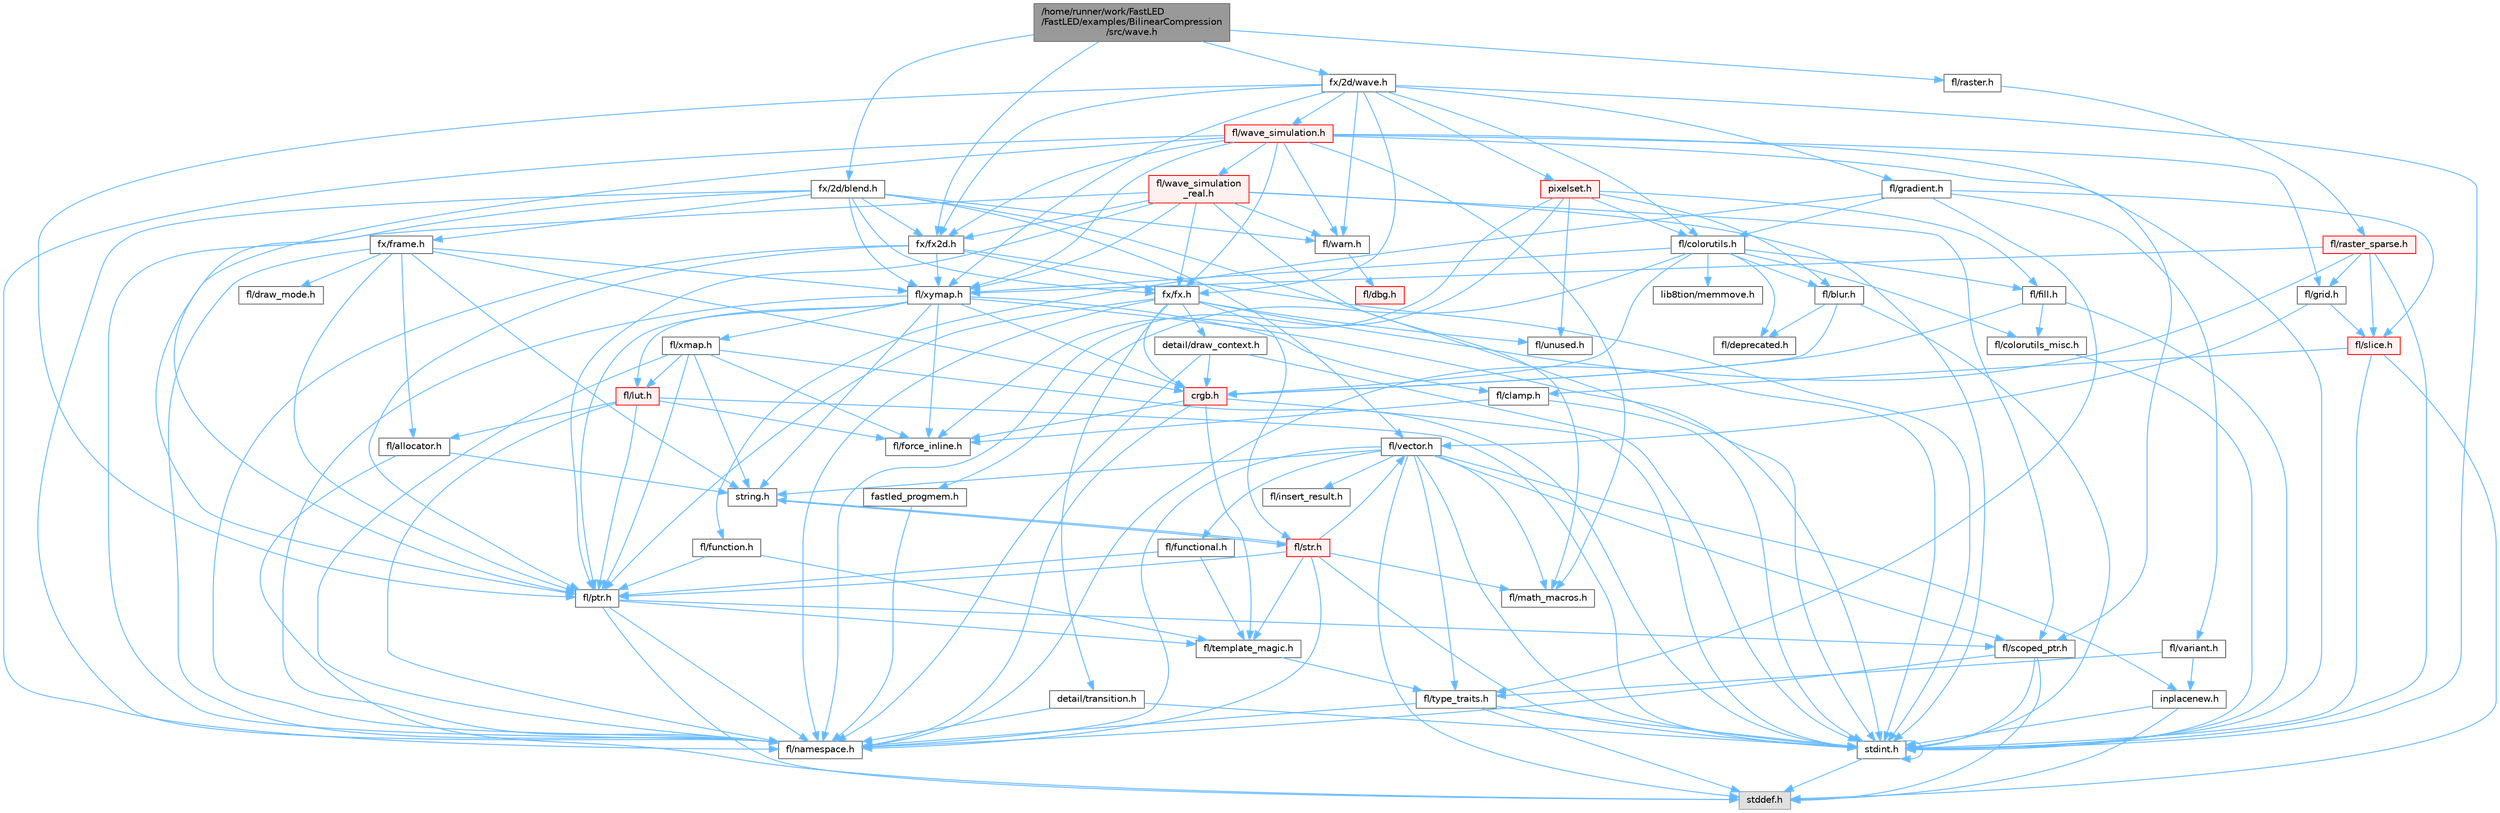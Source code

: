digraph "/home/runner/work/FastLED/FastLED/examples/BilinearCompression/src/wave.h"
{
 // INTERACTIVE_SVG=YES
 // LATEX_PDF_SIZE
  bgcolor="transparent";
  edge [fontname=Helvetica,fontsize=10,labelfontname=Helvetica,labelfontsize=10];
  node [fontname=Helvetica,fontsize=10,shape=box,height=0.2,width=0.4];
  Node1 [id="Node000001",label="/home/runner/work/FastLED\l/FastLED/examples/BilinearCompression\l/src/wave.h",height=0.2,width=0.4,color="gray40", fillcolor="grey60", style="filled", fontcolor="black",tooltip=" "];
  Node1 -> Node2 [id="edge1_Node000001_Node000002",color="steelblue1",style="solid",tooltip=" "];
  Node2 [id="Node000002",label="fx/2d/blend.h",height=0.2,width=0.4,color="grey40", fillcolor="white", style="filled",URL="$d8/d4e/blend_8h.html",tooltip=" "];
  Node2 -> Node3 [id="edge2_Node000002_Node000003",color="steelblue1",style="solid",tooltip=" "];
  Node3 [id="Node000003",label="stdint.h",height=0.2,width=0.4,color="grey40", fillcolor="white", style="filled",URL="$df/dd8/stdint_8h.html",tooltip=" "];
  Node3 -> Node4 [id="edge3_Node000003_Node000004",color="steelblue1",style="solid",tooltip=" "];
  Node4 [id="Node000004",label="stddef.h",height=0.2,width=0.4,color="grey60", fillcolor="#E0E0E0", style="filled",tooltip=" "];
  Node3 -> Node3 [id="edge4_Node000003_Node000003",color="steelblue1",style="solid",tooltip=" "];
  Node2 -> Node5 [id="edge5_Node000002_Node000005",color="steelblue1",style="solid",tooltip=" "];
  Node5 [id="Node000005",label="fl/namespace.h",height=0.2,width=0.4,color="grey40", fillcolor="white", style="filled",URL="$df/d2a/namespace_8h.html",tooltip="Implements the FastLED namespace macros."];
  Node2 -> Node6 [id="edge6_Node000002_Node000006",color="steelblue1",style="solid",tooltip=" "];
  Node6 [id="Node000006",label="fl/ptr.h",height=0.2,width=0.4,color="grey40", fillcolor="white", style="filled",URL="$dd/d98/ptr_8h.html",tooltip=" "];
  Node6 -> Node4 [id="edge7_Node000006_Node000004",color="steelblue1",style="solid",tooltip=" "];
  Node6 -> Node5 [id="edge8_Node000006_Node000005",color="steelblue1",style="solid",tooltip=" "];
  Node6 -> Node7 [id="edge9_Node000006_Node000007",color="steelblue1",style="solid",tooltip=" "];
  Node7 [id="Node000007",label="fl/scoped_ptr.h",height=0.2,width=0.4,color="grey40", fillcolor="white", style="filled",URL="$d0/d44/scoped__ptr_8h.html",tooltip=" "];
  Node7 -> Node4 [id="edge10_Node000007_Node000004",color="steelblue1",style="solid",tooltip=" "];
  Node7 -> Node3 [id="edge11_Node000007_Node000003",color="steelblue1",style="solid",tooltip=" "];
  Node7 -> Node5 [id="edge12_Node000007_Node000005",color="steelblue1",style="solid",tooltip=" "];
  Node6 -> Node8 [id="edge13_Node000006_Node000008",color="steelblue1",style="solid",tooltip=" "];
  Node8 [id="Node000008",label="fl/template_magic.h",height=0.2,width=0.4,color="grey40", fillcolor="white", style="filled",URL="$d8/d0c/template__magic_8h.html",tooltip=" "];
  Node8 -> Node9 [id="edge14_Node000008_Node000009",color="steelblue1",style="solid",tooltip=" "];
  Node9 [id="Node000009",label="fl/type_traits.h",height=0.2,width=0.4,color="grey40", fillcolor="white", style="filled",URL="$df/d63/type__traits_8h.html",tooltip=" "];
  Node9 -> Node4 [id="edge15_Node000009_Node000004",color="steelblue1",style="solid",tooltip=" "];
  Node9 -> Node3 [id="edge16_Node000009_Node000003",color="steelblue1",style="solid",tooltip=" "];
  Node9 -> Node5 [id="edge17_Node000009_Node000005",color="steelblue1",style="solid",tooltip=" "];
  Node2 -> Node10 [id="edge18_Node000002_Node000010",color="steelblue1",style="solid",tooltip=" "];
  Node10 [id="Node000010",label="fl/vector.h",height=0.2,width=0.4,color="grey40", fillcolor="white", style="filled",URL="$d6/d68/vector_8h.html",tooltip=" "];
  Node10 -> Node4 [id="edge19_Node000010_Node000004",color="steelblue1",style="solid",tooltip=" "];
  Node10 -> Node3 [id="edge20_Node000010_Node000003",color="steelblue1",style="solid",tooltip=" "];
  Node10 -> Node11 [id="edge21_Node000010_Node000011",color="steelblue1",style="solid",tooltip=" "];
  Node11 [id="Node000011",label="string.h",height=0.2,width=0.4,color="grey40", fillcolor="white", style="filled",URL="$da/d66/string_8h.html",tooltip=" "];
  Node11 -> Node12 [id="edge22_Node000011_Node000012",color="steelblue1",style="solid",tooltip=" "];
  Node12 [id="Node000012",label="fl/str.h",height=0.2,width=0.4,color="red", fillcolor="#FFF0F0", style="filled",URL="$d1/d93/str_8h.html",tooltip=" "];
  Node12 -> Node3 [id="edge23_Node000012_Node000003",color="steelblue1",style="solid",tooltip=" "];
  Node12 -> Node11 [id="edge24_Node000012_Node000011",color="steelblue1",style="solid",tooltip=" "];
  Node12 -> Node18 [id="edge25_Node000012_Node000018",color="steelblue1",style="solid",tooltip=" "];
  Node18 [id="Node000018",label="fl/math_macros.h",height=0.2,width=0.4,color="grey40", fillcolor="white", style="filled",URL="$d8/db8/math__macros_8h.html",tooltip=" "];
  Node12 -> Node5 [id="edge26_Node000012_Node000005",color="steelblue1",style="solid",tooltip=" "];
  Node12 -> Node6 [id="edge27_Node000012_Node000006",color="steelblue1",style="solid",tooltip=" "];
  Node12 -> Node8 [id="edge28_Node000012_Node000008",color="steelblue1",style="solid",tooltip=" "];
  Node12 -> Node10 [id="edge29_Node000012_Node000010",color="steelblue1",style="solid",tooltip=" "];
  Node10 -> Node19 [id="edge30_Node000010_Node000019",color="steelblue1",style="solid",tooltip=" "];
  Node19 [id="Node000019",label="fl/functional.h",height=0.2,width=0.4,color="grey40", fillcolor="white", style="filled",URL="$d8/dea/functional_8h.html",tooltip=" "];
  Node19 -> Node6 [id="edge31_Node000019_Node000006",color="steelblue1",style="solid",tooltip=" "];
  Node19 -> Node8 [id="edge32_Node000019_Node000008",color="steelblue1",style="solid",tooltip=" "];
  Node10 -> Node20 [id="edge33_Node000010_Node000020",color="steelblue1",style="solid",tooltip=" "];
  Node20 [id="Node000020",label="fl/insert_result.h",height=0.2,width=0.4,color="grey40", fillcolor="white", style="filled",URL="$d1/d22/insert__result_8h.html",tooltip=" "];
  Node10 -> Node18 [id="edge34_Node000010_Node000018",color="steelblue1",style="solid",tooltip=" "];
  Node10 -> Node5 [id="edge35_Node000010_Node000005",color="steelblue1",style="solid",tooltip=" "];
  Node10 -> Node7 [id="edge36_Node000010_Node000007",color="steelblue1",style="solid",tooltip=" "];
  Node10 -> Node9 [id="edge37_Node000010_Node000009",color="steelblue1",style="solid",tooltip=" "];
  Node10 -> Node21 [id="edge38_Node000010_Node000021",color="steelblue1",style="solid",tooltip=" "];
  Node21 [id="Node000021",label="inplacenew.h",height=0.2,width=0.4,color="grey40", fillcolor="white", style="filled",URL="$db/d36/inplacenew_8h.html",tooltip=" "];
  Node21 -> Node4 [id="edge39_Node000021_Node000004",color="steelblue1",style="solid",tooltip=" "];
  Node21 -> Node3 [id="edge40_Node000021_Node000003",color="steelblue1",style="solid",tooltip=" "];
  Node2 -> Node22 [id="edge41_Node000002_Node000022",color="steelblue1",style="solid",tooltip=" "];
  Node22 [id="Node000022",label="fl/warn.h",height=0.2,width=0.4,color="grey40", fillcolor="white", style="filled",URL="$de/d77/warn_8h.html",tooltip=" "];
  Node22 -> Node23 [id="edge42_Node000022_Node000023",color="steelblue1",style="solid",tooltip=" "];
  Node23 [id="Node000023",label="fl/dbg.h",height=0.2,width=0.4,color="red", fillcolor="#FFF0F0", style="filled",URL="$d6/d01/dbg_8h.html",tooltip=" "];
  Node2 -> Node29 [id="edge43_Node000002_Node000029",color="steelblue1",style="solid",tooltip=" "];
  Node29 [id="Node000029",label="fl/xymap.h",height=0.2,width=0.4,color="grey40", fillcolor="white", style="filled",URL="$da/d61/xymap_8h.html",tooltip=" "];
  Node29 -> Node3 [id="edge44_Node000029_Node000003",color="steelblue1",style="solid",tooltip=" "];
  Node29 -> Node11 [id="edge45_Node000029_Node000011",color="steelblue1",style="solid",tooltip=" "];
  Node29 -> Node25 [id="edge46_Node000029_Node000025",color="steelblue1",style="solid",tooltip=" "];
  Node25 [id="Node000025",label="crgb.h",height=0.2,width=0.4,color="red", fillcolor="#FFF0F0", style="filled",URL="$db/dd1/crgb_8h.html",tooltip="Defines the red, green, and blue (RGB) pixel struct."];
  Node25 -> Node3 [id="edge47_Node000025_Node000003",color="steelblue1",style="solid",tooltip=" "];
  Node25 -> Node5 [id="edge48_Node000025_Node000005",color="steelblue1",style="solid",tooltip=" "];
  Node25 -> Node16 [id="edge49_Node000025_Node000016",color="steelblue1",style="solid",tooltip=" "];
  Node16 [id="Node000016",label="fl/force_inline.h",height=0.2,width=0.4,color="grey40", fillcolor="white", style="filled",URL="$d4/d64/force__inline_8h.html",tooltip=" "];
  Node25 -> Node8 [id="edge50_Node000025_Node000008",color="steelblue1",style="solid",tooltip=" "];
  Node29 -> Node15 [id="edge51_Node000029_Node000015",color="steelblue1",style="solid",tooltip=" "];
  Node15 [id="Node000015",label="fl/clamp.h",height=0.2,width=0.4,color="grey40", fillcolor="white", style="filled",URL="$d6/dd3/clamp_8h.html",tooltip=" "];
  Node15 -> Node3 [id="edge52_Node000015_Node000003",color="steelblue1",style="solid",tooltip=" "];
  Node15 -> Node16 [id="edge53_Node000015_Node000016",color="steelblue1",style="solid",tooltip=" "];
  Node29 -> Node16 [id="edge54_Node000029_Node000016",color="steelblue1",style="solid",tooltip=" "];
  Node29 -> Node30 [id="edge55_Node000029_Node000030",color="steelblue1",style="solid",tooltip=" "];
  Node30 [id="Node000030",label="fl/lut.h",height=0.2,width=0.4,color="red", fillcolor="#FFF0F0", style="filled",URL="$db/d54/lut_8h.html",tooltip=" "];
  Node30 -> Node31 [id="edge56_Node000030_Node000031",color="steelblue1",style="solid",tooltip=" "];
  Node31 [id="Node000031",label="fl/allocator.h",height=0.2,width=0.4,color="grey40", fillcolor="white", style="filled",URL="$da/da9/allocator_8h.html",tooltip=" "];
  Node31 -> Node4 [id="edge57_Node000031_Node000004",color="steelblue1",style="solid",tooltip=" "];
  Node31 -> Node11 [id="edge58_Node000031_Node000011",color="steelblue1",style="solid",tooltip=" "];
  Node30 -> Node16 [id="edge59_Node000030_Node000016",color="steelblue1",style="solid",tooltip=" "];
  Node30 -> Node6 [id="edge60_Node000030_Node000006",color="steelblue1",style="solid",tooltip=" "];
  Node30 -> Node3 [id="edge61_Node000030_Node000003",color="steelblue1",style="solid",tooltip=" "];
  Node30 -> Node5 [id="edge62_Node000030_Node000005",color="steelblue1",style="solid",tooltip=" "];
  Node29 -> Node5 [id="edge63_Node000029_Node000005",color="steelblue1",style="solid",tooltip=" "];
  Node29 -> Node6 [id="edge64_Node000029_Node000006",color="steelblue1",style="solid",tooltip=" "];
  Node29 -> Node32 [id="edge65_Node000029_Node000032",color="steelblue1",style="solid",tooltip=" "];
  Node32 [id="Node000032",label="fl/xmap.h",height=0.2,width=0.4,color="grey40", fillcolor="white", style="filled",URL="$dd/dcc/xmap_8h.html",tooltip=" "];
  Node32 -> Node3 [id="edge66_Node000032_Node000003",color="steelblue1",style="solid",tooltip=" "];
  Node32 -> Node11 [id="edge67_Node000032_Node000011",color="steelblue1",style="solid",tooltip=" "];
  Node32 -> Node16 [id="edge68_Node000032_Node000016",color="steelblue1",style="solid",tooltip=" "];
  Node32 -> Node30 [id="edge69_Node000032_Node000030",color="steelblue1",style="solid",tooltip=" "];
  Node32 -> Node6 [id="edge70_Node000032_Node000006",color="steelblue1",style="solid",tooltip=" "];
  Node32 -> Node5 [id="edge71_Node000032_Node000005",color="steelblue1",style="solid",tooltip=" "];
  Node2 -> Node33 [id="edge72_Node000002_Node000033",color="steelblue1",style="solid",tooltip=" "];
  Node33 [id="Node000033",label="fx/frame.h",height=0.2,width=0.4,color="grey40", fillcolor="white", style="filled",URL="$df/d7d/frame_8h.html",tooltip=" "];
  Node33 -> Node11 [id="edge73_Node000033_Node000011",color="steelblue1",style="solid",tooltip=" "];
  Node33 -> Node25 [id="edge74_Node000033_Node000025",color="steelblue1",style="solid",tooltip=" "];
  Node33 -> Node5 [id="edge75_Node000033_Node000005",color="steelblue1",style="solid",tooltip=" "];
  Node33 -> Node6 [id="edge76_Node000033_Node000006",color="steelblue1",style="solid",tooltip=" "];
  Node33 -> Node29 [id="edge77_Node000033_Node000029",color="steelblue1",style="solid",tooltip=" "];
  Node33 -> Node31 [id="edge78_Node000033_Node000031",color="steelblue1",style="solid",tooltip=" "];
  Node33 -> Node34 [id="edge79_Node000033_Node000034",color="steelblue1",style="solid",tooltip=" "];
  Node34 [id="Node000034",label="fl/draw_mode.h",height=0.2,width=0.4,color="grey40", fillcolor="white", style="filled",URL="$d9/d35/draw__mode_8h.html",tooltip=" "];
  Node2 -> Node35 [id="edge80_Node000002_Node000035",color="steelblue1",style="solid",tooltip=" "];
  Node35 [id="Node000035",label="fx/fx.h",height=0.2,width=0.4,color="grey40", fillcolor="white", style="filled",URL="$d2/d0c/fx_8h.html",tooltip=" "];
  Node35 -> Node3 [id="edge81_Node000035_Node000003",color="steelblue1",style="solid",tooltip=" "];
  Node35 -> Node25 [id="edge82_Node000035_Node000025",color="steelblue1",style="solid",tooltip=" "];
  Node35 -> Node36 [id="edge83_Node000035_Node000036",color="steelblue1",style="solid",tooltip=" "];
  Node36 [id="Node000036",label="detail/draw_context.h",height=0.2,width=0.4,color="grey40", fillcolor="white", style="filled",URL="$db/ded/draw__context_8h.html",tooltip=" "];
  Node36 -> Node25 [id="edge84_Node000036_Node000025",color="steelblue1",style="solid",tooltip=" "];
  Node36 -> Node5 [id="edge85_Node000036_Node000005",color="steelblue1",style="solid",tooltip=" "];
  Node36 -> Node3 [id="edge86_Node000036_Node000003",color="steelblue1",style="solid",tooltip=" "];
  Node35 -> Node37 [id="edge87_Node000035_Node000037",color="steelblue1",style="solid",tooltip=" "];
  Node37 [id="Node000037",label="detail/transition.h",height=0.2,width=0.4,color="grey40", fillcolor="white", style="filled",URL="$d7/df7/transition_8h.html",tooltip=" "];
  Node37 -> Node5 [id="edge88_Node000037_Node000005",color="steelblue1",style="solid",tooltip=" "];
  Node37 -> Node3 [id="edge89_Node000037_Node000003",color="steelblue1",style="solid",tooltip=" "];
  Node35 -> Node5 [id="edge90_Node000035_Node000005",color="steelblue1",style="solid",tooltip=" "];
  Node35 -> Node6 [id="edge91_Node000035_Node000006",color="steelblue1",style="solid",tooltip=" "];
  Node35 -> Node12 [id="edge92_Node000035_Node000012",color="steelblue1",style="solid",tooltip=" "];
  Node35 -> Node38 [id="edge93_Node000035_Node000038",color="steelblue1",style="solid",tooltip=" "];
  Node38 [id="Node000038",label="fl/unused.h",height=0.2,width=0.4,color="grey40", fillcolor="white", style="filled",URL="$d8/d4b/unused_8h.html",tooltip=" "];
  Node2 -> Node39 [id="edge94_Node000002_Node000039",color="steelblue1",style="solid",tooltip=" "];
  Node39 [id="Node000039",label="fx/fx2d.h",height=0.2,width=0.4,color="grey40", fillcolor="white", style="filled",URL="$d9/d43/fx2d_8h.html",tooltip=" "];
  Node39 -> Node3 [id="edge95_Node000039_Node000003",color="steelblue1",style="solid",tooltip=" "];
  Node39 -> Node5 [id="edge96_Node000039_Node000005",color="steelblue1",style="solid",tooltip=" "];
  Node39 -> Node6 [id="edge97_Node000039_Node000006",color="steelblue1",style="solid",tooltip=" "];
  Node39 -> Node29 [id="edge98_Node000039_Node000029",color="steelblue1",style="solid",tooltip=" "];
  Node39 -> Node35 [id="edge99_Node000039_Node000035",color="steelblue1",style="solid",tooltip=" "];
  Node1 -> Node40 [id="edge100_Node000001_Node000040",color="steelblue1",style="solid",tooltip=" "];
  Node40 [id="Node000040",label="fx/2d/wave.h",height=0.2,width=0.4,color="grey40", fillcolor="white", style="filled",URL="$de/de9/src_2fx_22d_2wave_8h.html",tooltip=" "];
  Node40 -> Node3 [id="edge101_Node000040_Node000003",color="steelblue1",style="solid",tooltip=" "];
  Node40 -> Node22 [id="edge102_Node000040_Node000022",color="steelblue1",style="solid",tooltip=" "];
  Node40 -> Node41 [id="edge103_Node000040_Node000041",color="steelblue1",style="solid",tooltip=" "];
  Node41 [id="Node000041",label="fl/colorutils.h",height=0.2,width=0.4,color="grey40", fillcolor="white", style="filled",URL="$d7/df9/fl_2colorutils_8h.html",tooltip="Utility functions for color fill, palettes, blending, and more."];
  Node41 -> Node25 [id="edge104_Node000041_Node000025",color="steelblue1",style="solid",tooltip=" "];
  Node41 -> Node42 [id="edge105_Node000041_Node000042",color="steelblue1",style="solid",tooltip=" "];
  Node42 [id="Node000042",label="fastled_progmem.h",height=0.2,width=0.4,color="grey40", fillcolor="white", style="filled",URL="$df/dab/fastled__progmem_8h.html",tooltip="Wrapper definitions to allow seamless use of PROGMEM in environments that have it."];
  Node42 -> Node5 [id="edge106_Node000042_Node000005",color="steelblue1",style="solid",tooltip=" "];
  Node41 -> Node43 [id="edge107_Node000041_Node000043",color="steelblue1",style="solid",tooltip=" "];
  Node43 [id="Node000043",label="fl/blur.h",height=0.2,width=0.4,color="grey40", fillcolor="white", style="filled",URL="$d4/df5/blur_8h.html",tooltip=" "];
  Node43 -> Node3 [id="edge108_Node000043_Node000003",color="steelblue1",style="solid",tooltip=" "];
  Node43 -> Node25 [id="edge109_Node000043_Node000025",color="steelblue1",style="solid",tooltip=" "];
  Node43 -> Node44 [id="edge110_Node000043_Node000044",color="steelblue1",style="solid",tooltip=" "];
  Node44 [id="Node000044",label="fl/deprecated.h",height=0.2,width=0.4,color="grey40", fillcolor="white", style="filled",URL="$d4/dce/deprecated_8h.html",tooltip=" "];
  Node41 -> Node45 [id="edge111_Node000041_Node000045",color="steelblue1",style="solid",tooltip=" "];
  Node45 [id="Node000045",label="fl/colorutils_misc.h",height=0.2,width=0.4,color="grey40", fillcolor="white", style="filled",URL="$dd/db2/colorutils__misc_8h.html",tooltip=" "];
  Node45 -> Node3 [id="edge112_Node000045_Node000003",color="steelblue1",style="solid",tooltip=" "];
  Node41 -> Node44 [id="edge113_Node000041_Node000044",color="steelblue1",style="solid",tooltip=" "];
  Node41 -> Node46 [id="edge114_Node000041_Node000046",color="steelblue1",style="solid",tooltip=" "];
  Node46 [id="Node000046",label="fl/fill.h",height=0.2,width=0.4,color="grey40", fillcolor="white", style="filled",URL="$d2/d78/fill_8h.html",tooltip=" "];
  Node46 -> Node25 [id="edge115_Node000046_Node000025",color="steelblue1",style="solid",tooltip=" "];
  Node46 -> Node45 [id="edge116_Node000046_Node000045",color="steelblue1",style="solid",tooltip=" "];
  Node46 -> Node3 [id="edge117_Node000046_Node000003",color="steelblue1",style="solid",tooltip=" "];
  Node41 -> Node29 [id="edge118_Node000041_Node000029",color="steelblue1",style="solid",tooltip=" "];
  Node41 -> Node47 [id="edge119_Node000041_Node000047",color="steelblue1",style="solid",tooltip=" "];
  Node47 [id="Node000047",label="lib8tion/memmove.h",height=0.2,width=0.4,color="grey40", fillcolor="white", style="filled",URL="$d9/d72/memmove_8h.html",tooltip=" "];
  Node40 -> Node48 [id="edge120_Node000040_Node000048",color="steelblue1",style="solid",tooltip=" "];
  Node48 [id="Node000048",label="fl/gradient.h",height=0.2,width=0.4,color="grey40", fillcolor="white", style="filled",URL="$db/dfe/gradient_8h.html",tooltip=" "];
  Node48 -> Node41 [id="edge121_Node000048_Node000041",color="steelblue1",style="solid",tooltip=" "];
  Node48 -> Node49 [id="edge122_Node000048_Node000049",color="steelblue1",style="solid",tooltip=" "];
  Node49 [id="Node000049",label="fl/function.h",height=0.2,width=0.4,color="grey40", fillcolor="white", style="filled",URL="$dd/d67/function_8h.html",tooltip=" "];
  Node49 -> Node6 [id="edge123_Node000049_Node000006",color="steelblue1",style="solid",tooltip=" "];
  Node49 -> Node8 [id="edge124_Node000049_Node000008",color="steelblue1",style="solid",tooltip=" "];
  Node48 -> Node50 [id="edge125_Node000048_Node000050",color="steelblue1",style="solid",tooltip=" "];
  Node50 [id="Node000050",label="fl/slice.h",height=0.2,width=0.4,color="red", fillcolor="#FFF0F0", style="filled",URL="$d0/d48/slice_8h.html",tooltip=" "];
  Node50 -> Node4 [id="edge126_Node000050_Node000004",color="steelblue1",style="solid",tooltip=" "];
  Node50 -> Node3 [id="edge127_Node000050_Node000003",color="steelblue1",style="solid",tooltip=" "];
  Node50 -> Node15 [id="edge128_Node000050_Node000015",color="steelblue1",style="solid",tooltip=" "];
  Node48 -> Node9 [id="edge129_Node000048_Node000009",color="steelblue1",style="solid",tooltip=" "];
  Node48 -> Node51 [id="edge130_Node000048_Node000051",color="steelblue1",style="solid",tooltip=" "];
  Node51 [id="Node000051",label="fl/variant.h",height=0.2,width=0.4,color="grey40", fillcolor="white", style="filled",URL="$d6/d10/variant_8h.html",tooltip=" "];
  Node51 -> Node21 [id="edge131_Node000051_Node000021",color="steelblue1",style="solid",tooltip=" "];
  Node51 -> Node9 [id="edge132_Node000051_Node000009",color="steelblue1",style="solid",tooltip=" "];
  Node40 -> Node6 [id="edge133_Node000040_Node000006",color="steelblue1",style="solid",tooltip=" "];
  Node40 -> Node52 [id="edge134_Node000040_Node000052",color="steelblue1",style="solid",tooltip=" "];
  Node52 [id="Node000052",label="fl/wave_simulation.h",height=0.2,width=0.4,color="red", fillcolor="#FFF0F0", style="filled",URL="$dc/d36/wave__simulation_8h.html",tooltip=" "];
  Node52 -> Node3 [id="edge135_Node000052_Node000003",color="steelblue1",style="solid",tooltip=" "];
  Node52 -> Node18 [id="edge136_Node000052_Node000018",color="steelblue1",style="solid",tooltip=" "];
  Node52 -> Node5 [id="edge137_Node000052_Node000005",color="steelblue1",style="solid",tooltip=" "];
  Node52 -> Node7 [id="edge138_Node000052_Node000007",color="steelblue1",style="solid",tooltip=" "];
  Node52 -> Node22 [id="edge139_Node000052_Node000022",color="steelblue1",style="solid",tooltip=" "];
  Node52 -> Node53 [id="edge140_Node000052_Node000053",color="steelblue1",style="solid",tooltip=" "];
  Node53 [id="Node000053",label="fl/wave_simulation\l_real.h",height=0.2,width=0.4,color="red", fillcolor="#FFF0F0", style="filled",URL="$dd/d8e/wave__simulation__real_8h.html",tooltip=" "];
  Node53 -> Node3 [id="edge141_Node000053_Node000003",color="steelblue1",style="solid",tooltip=" "];
  Node53 -> Node18 [id="edge142_Node000053_Node000018",color="steelblue1",style="solid",tooltip=" "];
  Node53 -> Node5 [id="edge143_Node000053_Node000005",color="steelblue1",style="solid",tooltip=" "];
  Node53 -> Node7 [id="edge144_Node000053_Node000007",color="steelblue1",style="solid",tooltip=" "];
  Node53 -> Node22 [id="edge145_Node000053_Node000022",color="steelblue1",style="solid",tooltip=" "];
  Node53 -> Node6 [id="edge146_Node000053_Node000006",color="steelblue1",style="solid",tooltip=" "];
  Node53 -> Node29 [id="edge147_Node000053_Node000029",color="steelblue1",style="solid",tooltip=" "];
  Node53 -> Node35 [id="edge148_Node000053_Node000035",color="steelblue1",style="solid",tooltip=" "];
  Node53 -> Node39 [id="edge149_Node000053_Node000039",color="steelblue1",style="solid",tooltip=" "];
  Node52 -> Node55 [id="edge150_Node000052_Node000055",color="steelblue1",style="solid",tooltip=" "];
  Node55 [id="Node000055",label="fl/grid.h",height=0.2,width=0.4,color="grey40", fillcolor="white", style="filled",URL="$da/d15/grid_8h.html",tooltip=" "];
  Node55 -> Node50 [id="edge151_Node000055_Node000050",color="steelblue1",style="solid",tooltip=" "];
  Node55 -> Node10 [id="edge152_Node000055_Node000010",color="steelblue1",style="solid",tooltip=" "];
  Node52 -> Node6 [id="edge153_Node000052_Node000006",color="steelblue1",style="solid",tooltip=" "];
  Node52 -> Node29 [id="edge154_Node000052_Node000029",color="steelblue1",style="solid",tooltip=" "];
  Node52 -> Node35 [id="edge155_Node000052_Node000035",color="steelblue1",style="solid",tooltip=" "];
  Node52 -> Node39 [id="edge156_Node000052_Node000039",color="steelblue1",style="solid",tooltip=" "];
  Node40 -> Node29 [id="edge157_Node000040_Node000029",color="steelblue1",style="solid",tooltip=" "];
  Node40 -> Node35 [id="edge158_Node000040_Node000035",color="steelblue1",style="solid",tooltip=" "];
  Node40 -> Node39 [id="edge159_Node000040_Node000039",color="steelblue1",style="solid",tooltip=" "];
  Node40 -> Node56 [id="edge160_Node000040_Node000056",color="steelblue1",style="solid",tooltip=" "];
  Node56 [id="Node000056",label="pixelset.h",height=0.2,width=0.4,color="red", fillcolor="#FFF0F0", style="filled",URL="$d4/d46/pixelset_8h.html",tooltip="Declares classes for managing logical groups of LEDs."];
  Node56 -> Node16 [id="edge161_Node000056_Node000016",color="steelblue1",style="solid",tooltip=" "];
  Node56 -> Node5 [id="edge162_Node000056_Node000005",color="steelblue1",style="solid",tooltip=" "];
  Node56 -> Node38 [id="edge163_Node000056_Node000038",color="steelblue1",style="solid",tooltip=" "];
  Node56 -> Node41 [id="edge164_Node000056_Node000041",color="steelblue1",style="solid",tooltip=" "];
  Node56 -> Node46 [id="edge165_Node000056_Node000046",color="steelblue1",style="solid",tooltip=" "];
  Node56 -> Node43 [id="edge166_Node000056_Node000043",color="steelblue1",style="solid",tooltip=" "];
  Node1 -> Node39 [id="edge167_Node000001_Node000039",color="steelblue1",style="solid",tooltip=" "];
  Node1 -> Node118 [id="edge168_Node000001_Node000118",color="steelblue1",style="solid",tooltip=" "];
  Node118 [id="Node000118",label="fl/raster.h",height=0.2,width=0.4,color="grey40", fillcolor="white", style="filled",URL="$d1/d1e/raster_8h.html",tooltip=" "];
  Node118 -> Node119 [id="edge169_Node000118_Node000119",color="steelblue1",style="solid",tooltip=" "];
  Node119 [id="Node000119",label="fl/raster_sparse.h",height=0.2,width=0.4,color="red", fillcolor="#FFF0F0", style="filled",URL="$d4/df9/raster__sparse_8h.html",tooltip=" "];
  Node119 -> Node3 [id="edge170_Node000119_Node000003",color="steelblue1",style="solid",tooltip=" "];
  Node119 -> Node55 [id="edge171_Node000119_Node000055",color="steelblue1",style="solid",tooltip=" "];
  Node119 -> Node5 [id="edge172_Node000119_Node000005",color="steelblue1",style="solid",tooltip=" "];
  Node119 -> Node50 [id="edge173_Node000119_Node000050",color="steelblue1",style="solid",tooltip=" "];
  Node119 -> Node29 [id="edge174_Node000119_Node000029",color="steelblue1",style="solid",tooltip=" "];
}
